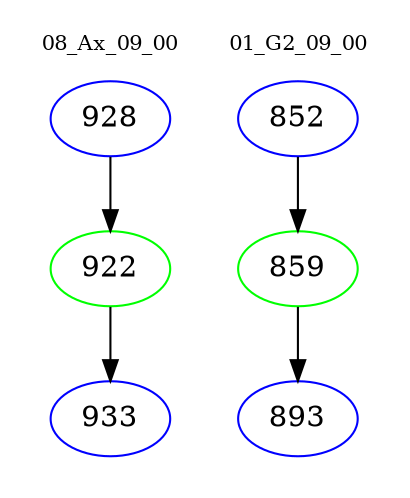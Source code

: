 digraph{
subgraph cluster_0 {
color = white
label = "08_Ax_09_00";
fontsize=10;
T0_928 [label="928", color="blue"]
T0_928 -> T0_922 [color="black"]
T0_922 [label="922", color="green"]
T0_922 -> T0_933 [color="black"]
T0_933 [label="933", color="blue"]
}
subgraph cluster_1 {
color = white
label = "01_G2_09_00";
fontsize=10;
T1_852 [label="852", color="blue"]
T1_852 -> T1_859 [color="black"]
T1_859 [label="859", color="green"]
T1_859 -> T1_893 [color="black"]
T1_893 [label="893", color="blue"]
}
}
